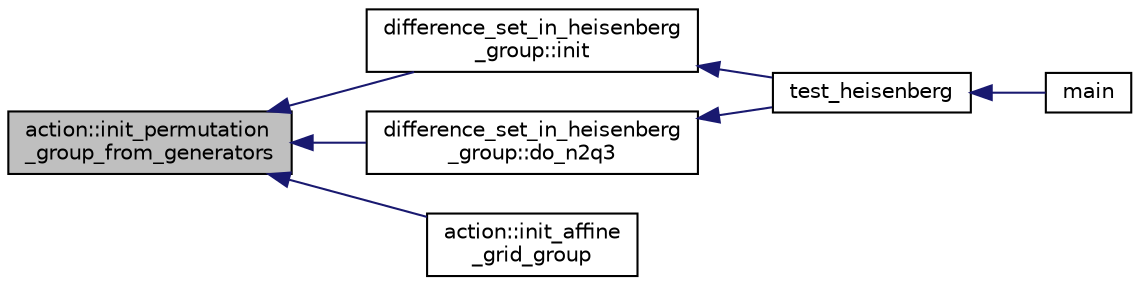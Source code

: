 digraph "action::init_permutation_group_from_generators"
{
  edge [fontname="Helvetica",fontsize="10",labelfontname="Helvetica",labelfontsize="10"];
  node [fontname="Helvetica",fontsize="10",shape=record];
  rankdir="LR";
  Node28380 [label="action::init_permutation\l_group_from_generators",height=0.2,width=0.4,color="black", fillcolor="grey75", style="filled", fontcolor="black"];
  Node28380 -> Node28381 [dir="back",color="midnightblue",fontsize="10",style="solid",fontname="Helvetica"];
  Node28381 [label="difference_set_in_heisenberg\l_group::init",height=0.2,width=0.4,color="black", fillcolor="white", style="filled",URL="$de/d8a/classdifference__set__in__heisenberg__group.html#ab44797f49aa0c8858e79cdb118c0bfd4"];
  Node28381 -> Node28382 [dir="back",color="midnightblue",fontsize="10",style="solid",fontname="Helvetica"];
  Node28382 [label="test_heisenberg",height=0.2,width=0.4,color="black", fillcolor="white", style="filled",URL="$d7/db9/tao_8_c.html#a87d0c5c3b1f228ddbc4f326d3b662c24"];
  Node28382 -> Node28383 [dir="back",color="midnightblue",fontsize="10",style="solid",fontname="Helvetica"];
  Node28383 [label="main",height=0.2,width=0.4,color="black", fillcolor="white", style="filled",URL="$d7/db9/tao_8_c.html#a3c04138a5bfe5d72780bb7e82a18e627"];
  Node28380 -> Node28384 [dir="back",color="midnightblue",fontsize="10",style="solid",fontname="Helvetica"];
  Node28384 [label="difference_set_in_heisenberg\l_group::do_n2q3",height=0.2,width=0.4,color="black", fillcolor="white", style="filled",URL="$de/d8a/classdifference__set__in__heisenberg__group.html#aca82ff116dd5d17cfbb311e809b6d023"];
  Node28384 -> Node28382 [dir="back",color="midnightblue",fontsize="10",style="solid",fontname="Helvetica"];
  Node28380 -> Node28385 [dir="back",color="midnightblue",fontsize="10",style="solid",fontname="Helvetica"];
  Node28385 [label="action::init_affine\l_grid_group",height=0.2,width=0.4,color="black", fillcolor="white", style="filled",URL="$d2/d86/classaction.html#af2729078ff35ee216d9b435ec9f9bbbe"];
}
